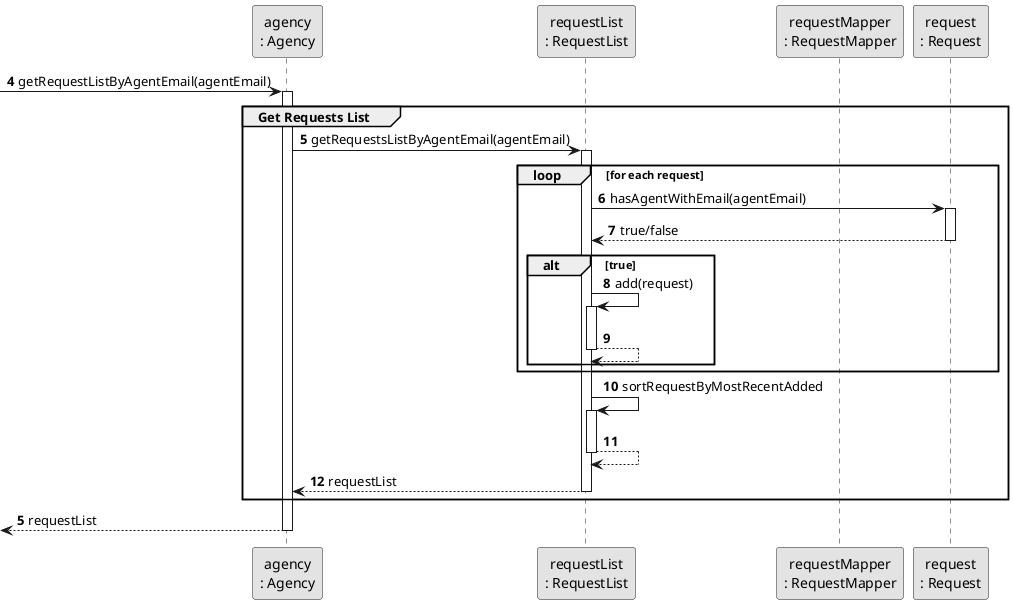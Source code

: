@startuml
skinparam monochrome true
skinparam packageStyle rectangle
skinparam shadowing false



participant "agency\n: Agency" as AGENCY
participant "requestList\n: RequestList" as ReqList
participant "requestMapper\n: RequestMapper" as ReqMapper
participant "request\n: Request" as REQUEST

autonumber 4
    -> AGENCY: getRequestListByAgentEmail(agentEmail)
    activate AGENCY

group Get Requests List

        AGENCY -> ReqList : getRequestsListByAgentEmail(agentEmail)
        activate ReqList

        loop for each request
         ReqList -> REQUEST : hasAgentWithEmail(agentEmail)
         activate REQUEST

         REQUEST --> ReqList : true/false
         deactivate REQUEST

             alt true
             ReqList -> ReqList : add(request)
             activate ReqList

             ReqList --> ReqList :
             deactivate ReqList
             end

         end

         ReqList -> ReqList : sortRequestByMostRecentAdded
         activate ReqList

         ReqList --> ReqList :
         deactivate ReqList

         ReqList --> AGENCY : requestList
         deactivate ReqList


end group
autonumber 5
     <-- AGENCY: requestList
     deactivate AGENCY

@enduml